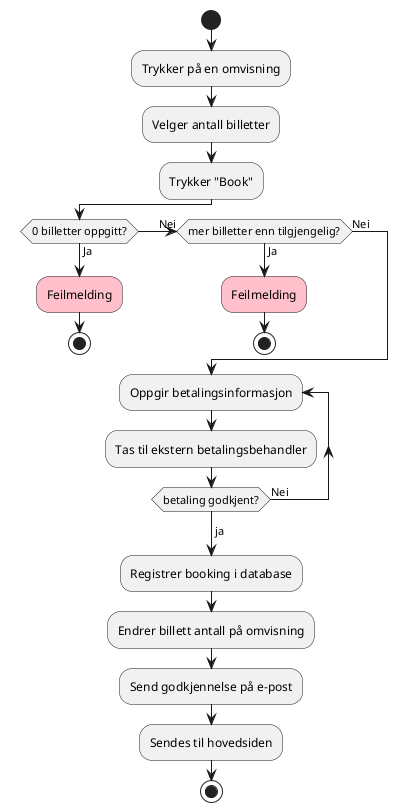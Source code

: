 @startuml
'https://plantuml.com/activity-diagram-beta

start
:Trykker på en omvisning;
:Velger antall billetter;
:Trykker "Book";
if (0 billetter oppgitt?) then (Ja)
    #pink:Feilmelding;
    stop
(Nei) elseif (mer billetter enn tilgjengelig?) then (Ja)
    #pink:Feilmelding;
    stop
else (Nei)
endif

repeat :Oppgir betalingsinformasjon;
    :Tas til ekstern betalingsbehandler;
repeat while (betaling godkjent?) is (Nei)
->ja;

:Registrer booking i database;
:Endrer billett antall på omvisning;
:Send godkjennelse på e-post;
:Sendes til hovedsiden;
stop

@enduml
